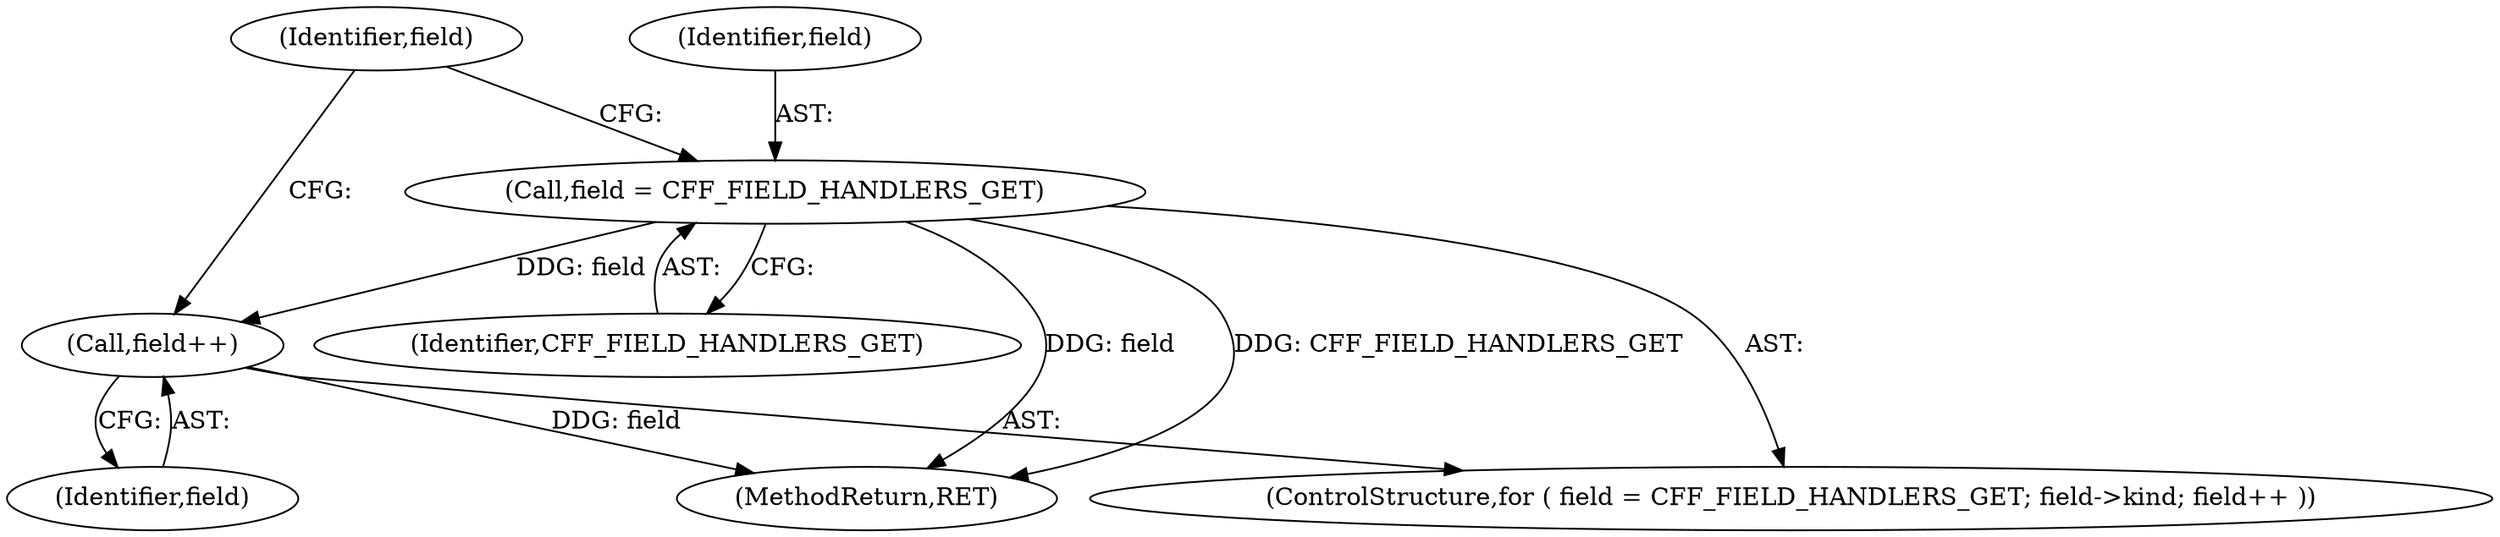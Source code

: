 digraph "0_savannah_beecf80a6deecbaf5d264d4f864451bde4fe98b8@pointer" {
"1000709" [label="(Call,field++)"];
"1000703" [label="(Call,field = CFF_FIELD_HANDLERS_GET)"];
"1001026" [label="(MethodReturn,RET)"];
"1000707" [label="(Identifier,field)"];
"1000704" [label="(Identifier,field)"];
"1000705" [label="(Identifier,CFF_FIELD_HANDLERS_GET)"];
"1000702" [label="(ControlStructure,for ( field = CFF_FIELD_HANDLERS_GET; field->kind; field++ ))"];
"1000709" [label="(Call,field++)"];
"1000710" [label="(Identifier,field)"];
"1000703" [label="(Call,field = CFF_FIELD_HANDLERS_GET)"];
"1000709" -> "1000702"  [label="AST: "];
"1000709" -> "1000710"  [label="CFG: "];
"1000710" -> "1000709"  [label="AST: "];
"1000707" -> "1000709"  [label="CFG: "];
"1000709" -> "1001026"  [label="DDG: field"];
"1000703" -> "1000709"  [label="DDG: field"];
"1000703" -> "1000702"  [label="AST: "];
"1000703" -> "1000705"  [label="CFG: "];
"1000704" -> "1000703"  [label="AST: "];
"1000705" -> "1000703"  [label="AST: "];
"1000707" -> "1000703"  [label="CFG: "];
"1000703" -> "1001026"  [label="DDG: CFF_FIELD_HANDLERS_GET"];
"1000703" -> "1001026"  [label="DDG: field"];
}
